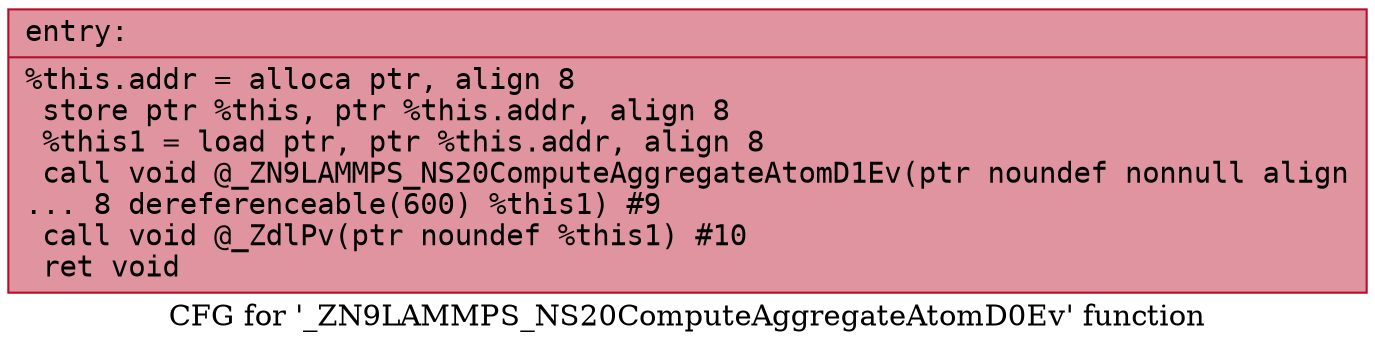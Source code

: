 digraph "CFG for '_ZN9LAMMPS_NS20ComputeAggregateAtomD0Ev' function" {
	label="CFG for '_ZN9LAMMPS_NS20ComputeAggregateAtomD0Ev' function";

	Node0x5614ad7d7350 [shape=record,color="#b70d28ff", style=filled, fillcolor="#b70d2870" fontname="Courier",label="{entry:\l|  %this.addr = alloca ptr, align 8\l  store ptr %this, ptr %this.addr, align 8\l  %this1 = load ptr, ptr %this.addr, align 8\l  call void @_ZN9LAMMPS_NS20ComputeAggregateAtomD1Ev(ptr noundef nonnull align\l... 8 dereferenceable(600) %this1) #9\l  call void @_ZdlPv(ptr noundef %this1) #10\l  ret void\l}"];
}
